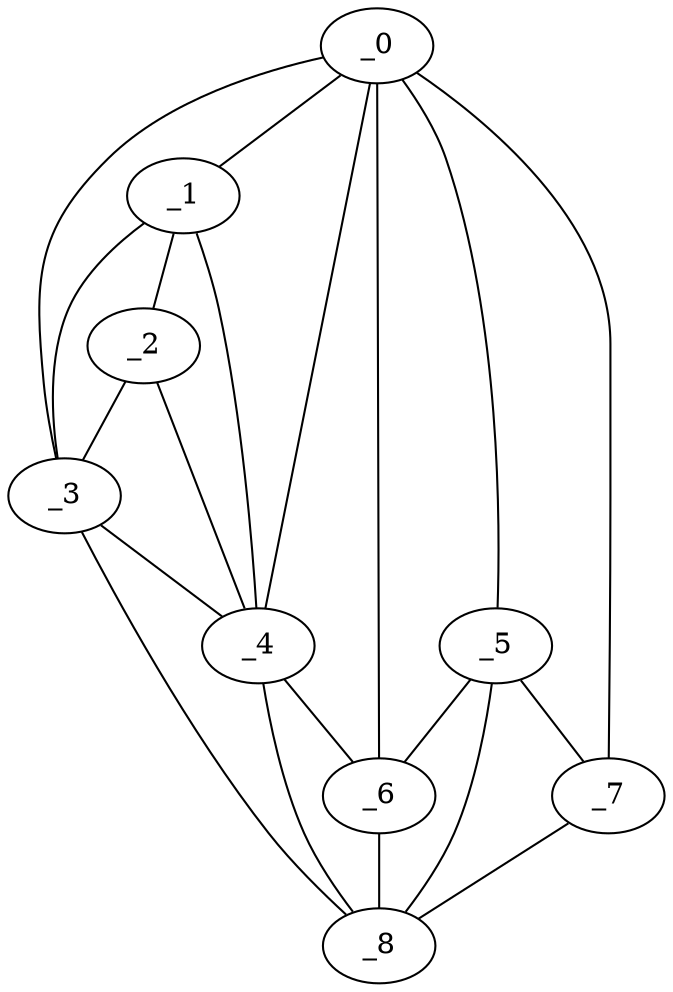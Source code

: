 graph "obj50__225.gxl" {
	_0	 [x=46,
		y=39];
	_1	 [x=65,
		y=23];
	_0 -- _1	 [valence=2];
	_3	 [x=72,
		y=10];
	_0 -- _3	 [valence=1];
	_4	 [x=82,
		y=39];
	_0 -- _4	 [valence=2];
	_5	 [x=93,
		y=84];
	_0 -- _5	 [valence=1];
	_6	 [x=94,
		y=73];
	_0 -- _6	 [valence=2];
	_7	 [x=95,
		y=115];
	_0 -- _7	 [valence=1];
	_2	 [x=70,
		y=16];
	_1 -- _2	 [valence=2];
	_1 -- _3	 [valence=2];
	_1 -- _4	 [valence=2];
	_2 -- _3	 [valence=2];
	_2 -- _4	 [valence=1];
	_3 -- _4	 [valence=2];
	_8	 [x=98,
		y=65];
	_3 -- _8	 [valence=1];
	_4 -- _6	 [valence=2];
	_4 -- _8	 [valence=1];
	_5 -- _6	 [valence=2];
	_5 -- _7	 [valence=2];
	_5 -- _8	 [valence=1];
	_6 -- _8	 [valence=2];
	_7 -- _8	 [valence=1];
}
